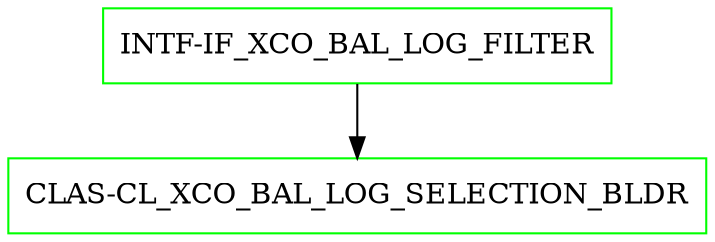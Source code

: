 digraph G {
  "INTF-IF_XCO_BAL_LOG_FILTER" [shape=box,color=green];
  "CLAS-CL_XCO_BAL_LOG_SELECTION_BLDR" [shape=box,color=green,URL="./CLAS_CL_XCO_BAL_LOG_SELECTION_BLDR.html"];
  "INTF-IF_XCO_BAL_LOG_FILTER" -> "CLAS-CL_XCO_BAL_LOG_SELECTION_BLDR";
}
